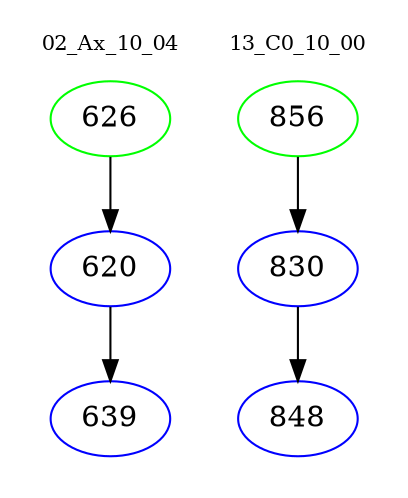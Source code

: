 digraph{
subgraph cluster_0 {
color = white
label = "02_Ax_10_04";
fontsize=10;
T0_626 [label="626", color="green"]
T0_626 -> T0_620 [color="black"]
T0_620 [label="620", color="blue"]
T0_620 -> T0_639 [color="black"]
T0_639 [label="639", color="blue"]
}
subgraph cluster_1 {
color = white
label = "13_C0_10_00";
fontsize=10;
T1_856 [label="856", color="green"]
T1_856 -> T1_830 [color="black"]
T1_830 [label="830", color="blue"]
T1_830 -> T1_848 [color="black"]
T1_848 [label="848", color="blue"]
}
}
